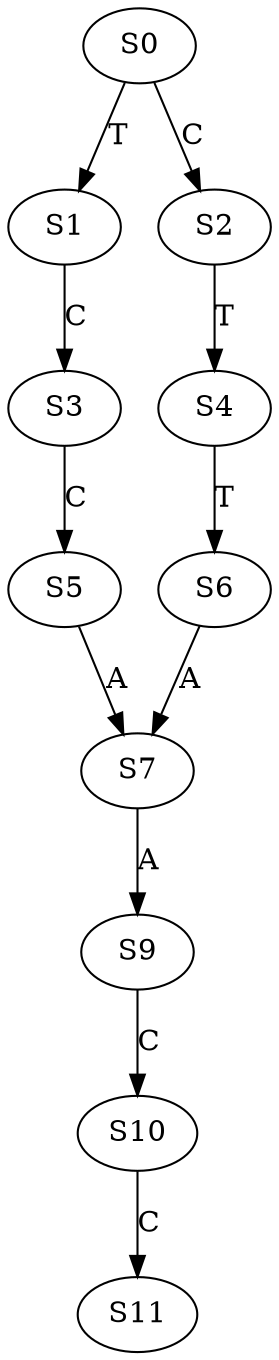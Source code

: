 strict digraph  {
	S0 -> S1 [ label = T ];
	S0 -> S2 [ label = C ];
	S1 -> S3 [ label = C ];
	S2 -> S4 [ label = T ];
	S3 -> S5 [ label = C ];
	S4 -> S6 [ label = T ];
	S5 -> S7 [ label = A ];
	S6 -> S7 [ label = A ];
	S7 -> S9 [ label = A ];
	S9 -> S10 [ label = C ];
	S10 -> S11 [ label = C ];
}
